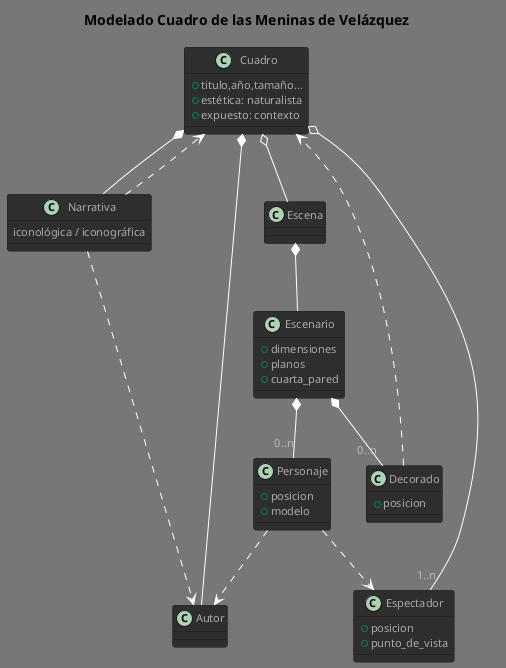 @startuml MeninasDomain
!theme reddress-darkred
title Modelado Cuadro de las Meninas de Velázquez

class Cuadro {
    + titulo,año,tamaño...
    + estética: naturalista
    + expuesto: contexto
}
Cuadro *-- Autor
Cuadro o--"1..n" Espectador
Cuadro o-- Escena
Cuadro *-- Narrativa

class Narrativa {
    iconológica / iconográfica
}
Narrativa ..> Cuadro
Narrativa ..> Autor

class Escenario {
    + dimensiones
    + planos
    + cuarta_pared
}
Escena *-- Escenario
Escenario *--"0..n" Personaje
Escenario *--"0..n" Decorado

class Decorado {
   + posicion
}
Decorado ..> Cuadro

class Espectador {
    + posicion
    + punto_de_vista
}
'Espectador <|-- Autor

class Personaje {
    + posicion
    + modelo
}
Personaje ..> Autor
Personaje ..> Espectador

@end